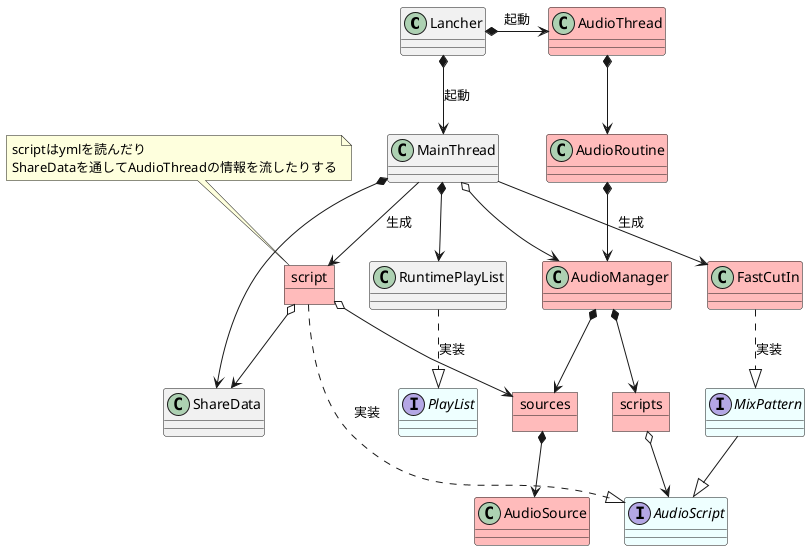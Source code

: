 @startuml
class Lancher
class MainThread
class AudioThread #FFBBBB
class AudioRoutine #FFBBBB
class AudioManager #FFBBBB
class AudioSource #FFBBBB
interface AudioScript #EEFFFF
note "scriptはymlを読んだり\nShareDataを通してAudioThreadの情報を流したりする" as n2
object script #FFBBBB
  script ..|> AudioScript : 実装
  script .up. n2
interface MixPattern #EEFFFF
  MixPattern --|> AudioScript
class FastCutIn #FFBBBB
  FastCutIn ..|> MixPattern : 実装
interface PlayList #EEFFFF
class RuntimePlayList
  RuntimePlayList ..|> PlayList : 実装
class ShareData
object scripts #FFBBBB
object sources #FFBBBB

Lancher *--> MainThread : 起動
Lancher *-> AudioThread : 起動
AudioThread *--> AudioRoutine
  AudioRoutine *--> AudioManager
    AudioManager *--> scripts
    AudioManager *--> sources
    scripts o--> AudioScript
    sources *--> AudioSource
  MainThread o--> AudioManager
  MainThread --> script : 生成
  MainThread --> FastCutIn : 生成
  MainThread *--> RuntimePlayList
  MainThread *---> ShareData
    script o--> sources
    script o--> ShareData


@enduml
